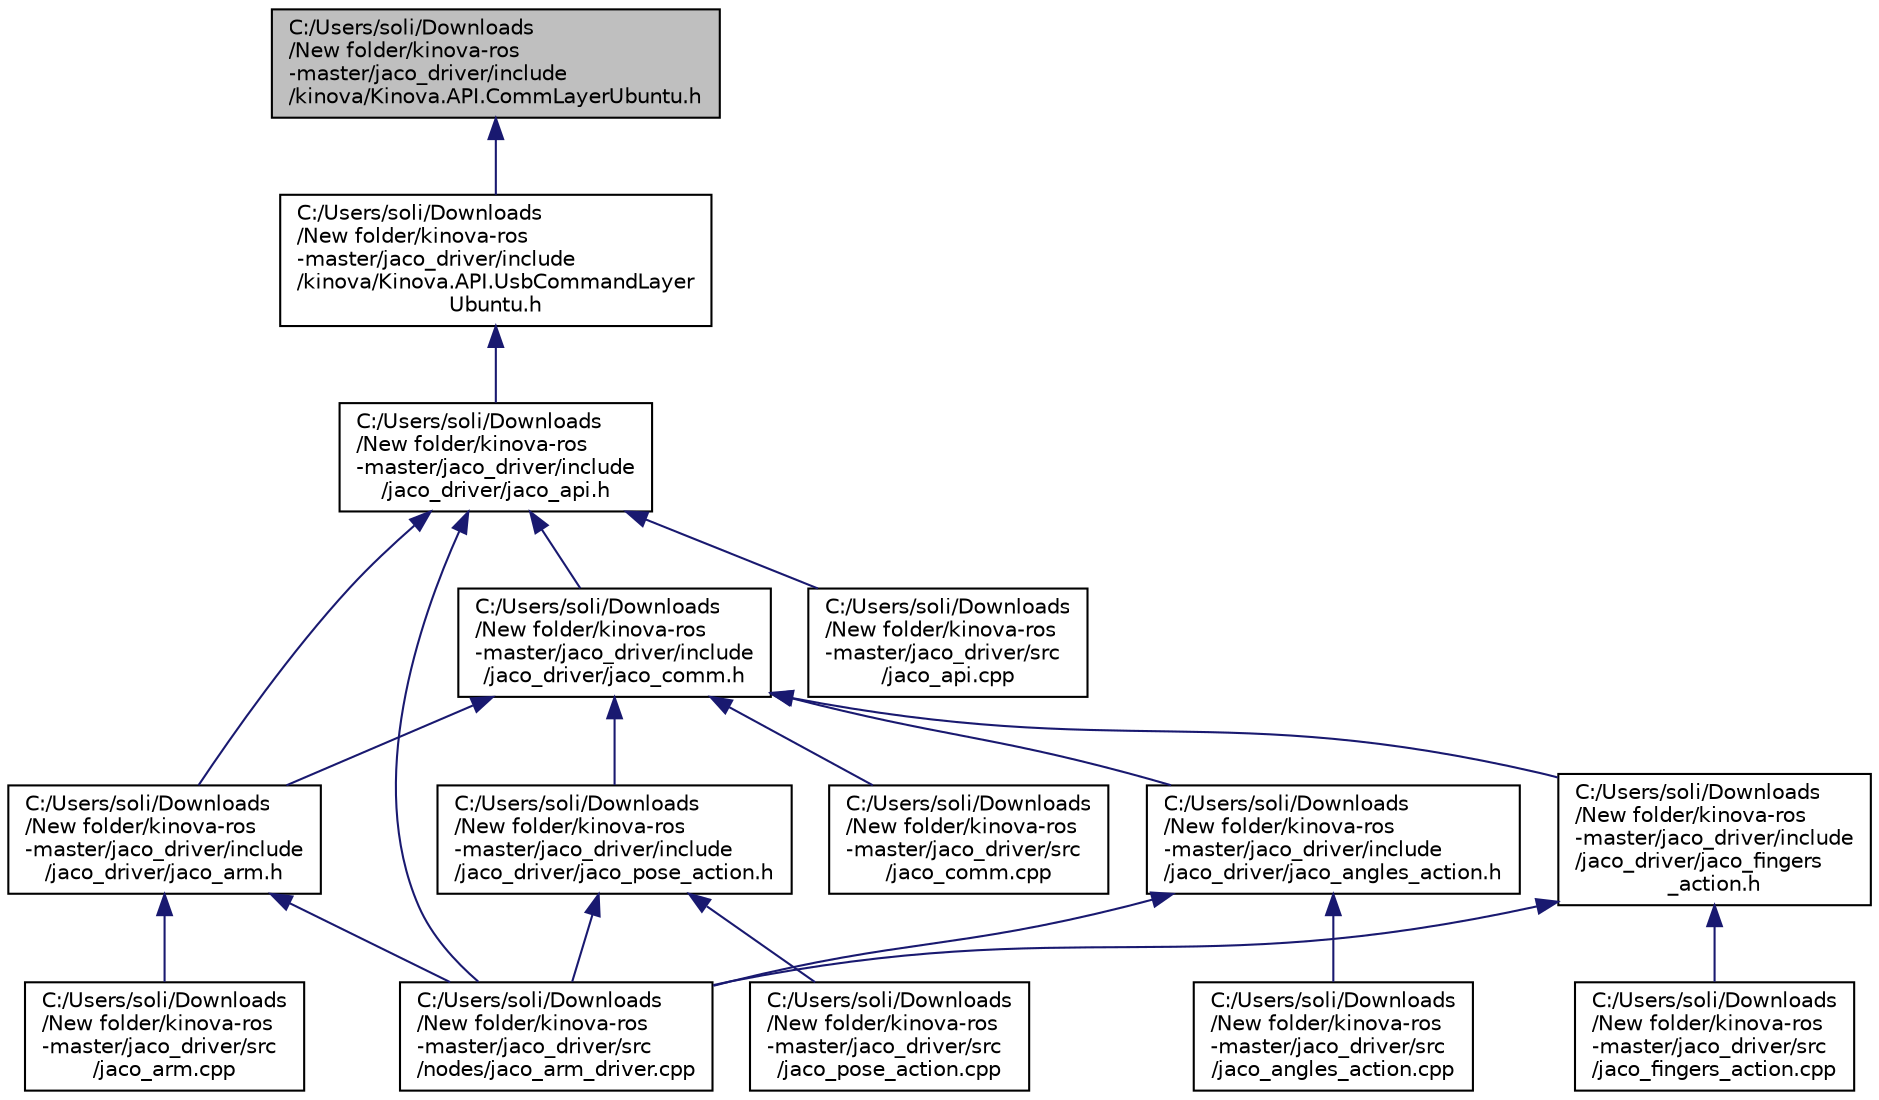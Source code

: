 digraph "C:/Users/soli/Downloads/New folder/kinova-ros-master/jaco_driver/include/kinova/Kinova.API.CommLayerUbuntu.h"
{
  edge [fontname="Helvetica",fontsize="10",labelfontname="Helvetica",labelfontsize="10"];
  node [fontname="Helvetica",fontsize="10",shape=record];
  Node1 [label="C:/Users/soli/Downloads\l/New folder/kinova-ros\l-master/jaco_driver/include\l/kinova/Kinova.API.CommLayerUbuntu.h",height=0.2,width=0.4,color="black", fillcolor="grey75", style="filled", fontcolor="black"];
  Node1 -> Node2 [dir="back",color="midnightblue",fontsize="10",style="solid"];
  Node2 [label="C:/Users/soli/Downloads\l/New folder/kinova-ros\l-master/jaco_driver/include\l/kinova/Kinova.API.UsbCommandLayer\lUbuntu.h",height=0.2,width=0.4,color="black", fillcolor="white", style="filled",URL="$_kinova_8_a_p_i_8_usb_command_layer_ubuntu_8h.html",tooltip="This file contains header of all available functions of this API. "];
  Node2 -> Node3 [dir="back",color="midnightblue",fontsize="10",style="solid"];
  Node3 [label="C:/Users/soli/Downloads\l/New folder/kinova-ros\l-master/jaco_driver/include\l/jaco_driver/jaco_api.h",height=0.2,width=0.4,color="black", fillcolor="white", style="filled",URL="$jaco__api_8h.html"];
  Node3 -> Node4 [dir="back",color="midnightblue",fontsize="10",style="solid"];
  Node4 [label="C:/Users/soli/Downloads\l/New folder/kinova-ros\l-master/jaco_driver/include\l/jaco_driver/jaco_arm.h",height=0.2,width=0.4,color="black", fillcolor="white", style="filled",URL="$jaco__arm_8h.html"];
  Node4 -> Node5 [dir="back",color="midnightblue",fontsize="10",style="solid"];
  Node5 [label="C:/Users/soli/Downloads\l/New folder/kinova-ros\l-master/jaco_driver/src\l/jaco_arm.cpp",height=0.2,width=0.4,color="black", fillcolor="white", style="filled",URL="$jaco__arm_8cpp.html"];
  Node4 -> Node6 [dir="back",color="midnightblue",fontsize="10",style="solid"];
  Node6 [label="C:/Users/soli/Downloads\l/New folder/kinova-ros\l-master/jaco_driver/src\l/nodes/jaco_arm_driver.cpp",height=0.2,width=0.4,color="black", fillcolor="white", style="filled",URL="$jaco__arm__driver_8cpp.html"];
  Node3 -> Node7 [dir="back",color="midnightblue",fontsize="10",style="solid"];
  Node7 [label="C:/Users/soli/Downloads\l/New folder/kinova-ros\l-master/jaco_driver/include\l/jaco_driver/jaco_comm.h",height=0.2,width=0.4,color="black", fillcolor="white", style="filled",URL="$jaco__comm_8h.html"];
  Node7 -> Node8 [dir="back",color="midnightblue",fontsize="10",style="solid"];
  Node8 [label="C:/Users/soli/Downloads\l/New folder/kinova-ros\l-master/jaco_driver/include\l/jaco_driver/jaco_angles_action.h",height=0.2,width=0.4,color="black", fillcolor="white", style="filled",URL="$jaco__angles__action_8h.html"];
  Node8 -> Node9 [dir="back",color="midnightblue",fontsize="10",style="solid"];
  Node9 [label="C:/Users/soli/Downloads\l/New folder/kinova-ros\l-master/jaco_driver/src\l/jaco_angles_action.cpp",height=0.2,width=0.4,color="black", fillcolor="white", style="filled",URL="$jaco__angles__action_8cpp.html"];
  Node8 -> Node6 [dir="back",color="midnightblue",fontsize="10",style="solid"];
  Node7 -> Node4 [dir="back",color="midnightblue",fontsize="10",style="solid"];
  Node7 -> Node10 [dir="back",color="midnightblue",fontsize="10",style="solid"];
  Node10 [label="C:/Users/soli/Downloads\l/New folder/kinova-ros\l-master/jaco_driver/include\l/jaco_driver/jaco_fingers\l_action.h",height=0.2,width=0.4,color="black", fillcolor="white", style="filled",URL="$jaco__fingers__action_8h.html"];
  Node10 -> Node11 [dir="back",color="midnightblue",fontsize="10",style="solid"];
  Node11 [label="C:/Users/soli/Downloads\l/New folder/kinova-ros\l-master/jaco_driver/src\l/jaco_fingers_action.cpp",height=0.2,width=0.4,color="black", fillcolor="white", style="filled",URL="$jaco__fingers__action_8cpp.html"];
  Node10 -> Node6 [dir="back",color="midnightblue",fontsize="10",style="solid"];
  Node7 -> Node12 [dir="back",color="midnightblue",fontsize="10",style="solid"];
  Node12 [label="C:/Users/soli/Downloads\l/New folder/kinova-ros\l-master/jaco_driver/include\l/jaco_driver/jaco_pose_action.h",height=0.2,width=0.4,color="black", fillcolor="white", style="filled",URL="$jaco__pose__action_8h.html"];
  Node12 -> Node13 [dir="back",color="midnightblue",fontsize="10",style="solid"];
  Node13 [label="C:/Users/soli/Downloads\l/New folder/kinova-ros\l-master/jaco_driver/src\l/jaco_pose_action.cpp",height=0.2,width=0.4,color="black", fillcolor="white", style="filled",URL="$jaco__pose__action_8cpp.html"];
  Node12 -> Node6 [dir="back",color="midnightblue",fontsize="10",style="solid"];
  Node7 -> Node14 [dir="back",color="midnightblue",fontsize="10",style="solid"];
  Node14 [label="C:/Users/soli/Downloads\l/New folder/kinova-ros\l-master/jaco_driver/src\l/jaco_comm.cpp",height=0.2,width=0.4,color="black", fillcolor="white", style="filled",URL="$jaco__comm_8cpp.html"];
  Node3 -> Node15 [dir="back",color="midnightblue",fontsize="10",style="solid"];
  Node15 [label="C:/Users/soli/Downloads\l/New folder/kinova-ros\l-master/jaco_driver/src\l/jaco_api.cpp",height=0.2,width=0.4,color="black", fillcolor="white", style="filled",URL="$jaco__api_8cpp.html"];
  Node3 -> Node6 [dir="back",color="midnightblue",fontsize="10",style="solid"];
}
